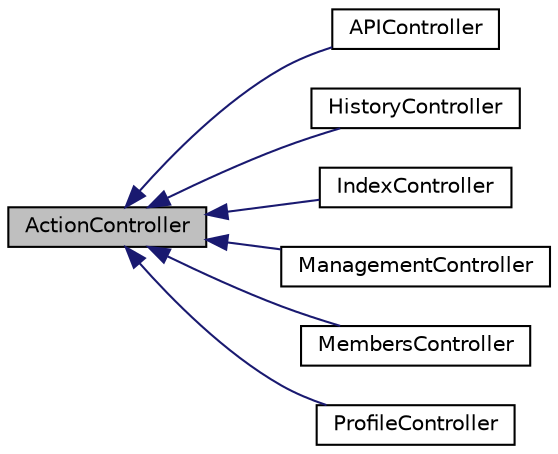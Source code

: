 digraph "ActionController"
{
  edge [fontname="Helvetica",fontsize="10",labelfontname="Helvetica",labelfontsize="10"];
  node [fontname="Helvetica",fontsize="10",shape=record];
  rankdir="LR";
  Node1 [label="ActionController",height=0.2,width=0.4,color="black", fillcolor="grey75", style="filled" fontcolor="black"];
  Node1 -> Node2 [dir="back",color="midnightblue",fontsize="10",style="solid",fontname="Helvetica"];
  Node2 [label="APIController",height=0.2,width=0.4,color="black", fillcolor="white", style="filled",URL="$class_a_p_i_controller.html"];
  Node1 -> Node3 [dir="back",color="midnightblue",fontsize="10",style="solid",fontname="Helvetica"];
  Node3 [label="HistoryController",height=0.2,width=0.4,color="black", fillcolor="white", style="filled",URL="$class_history_controller.html"];
  Node1 -> Node4 [dir="back",color="midnightblue",fontsize="10",style="solid",fontname="Helvetica"];
  Node4 [label="IndexController",height=0.2,width=0.4,color="black", fillcolor="white", style="filled",URL="$class_index_controller.html"];
  Node1 -> Node5 [dir="back",color="midnightblue",fontsize="10",style="solid",fontname="Helvetica"];
  Node5 [label="ManagementController",height=0.2,width=0.4,color="black", fillcolor="white", style="filled",URL="$class_management_controller.html"];
  Node1 -> Node6 [dir="back",color="midnightblue",fontsize="10",style="solid",fontname="Helvetica"];
  Node6 [label="MembersController",height=0.2,width=0.4,color="black", fillcolor="white", style="filled",URL="$class_members_controller.html"];
  Node1 -> Node7 [dir="back",color="midnightblue",fontsize="10",style="solid",fontname="Helvetica"];
  Node7 [label="ProfileController",height=0.2,width=0.4,color="black", fillcolor="white", style="filled",URL="$class_profile_controller.html"];
}
